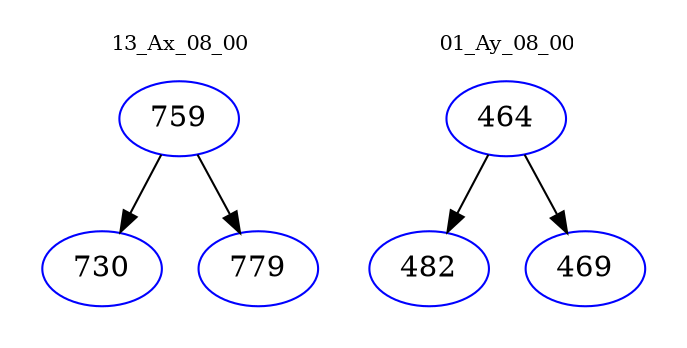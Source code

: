 digraph{
subgraph cluster_0 {
color = white
label = "13_Ax_08_00";
fontsize=10;
T0_759 [label="759", color="blue"]
T0_759 -> T0_730 [color="black"]
T0_730 [label="730", color="blue"]
T0_759 -> T0_779 [color="black"]
T0_779 [label="779", color="blue"]
}
subgraph cluster_1 {
color = white
label = "01_Ay_08_00";
fontsize=10;
T1_464 [label="464", color="blue"]
T1_464 -> T1_482 [color="black"]
T1_482 [label="482", color="blue"]
T1_464 -> T1_469 [color="black"]
T1_469 [label="469", color="blue"]
}
}
